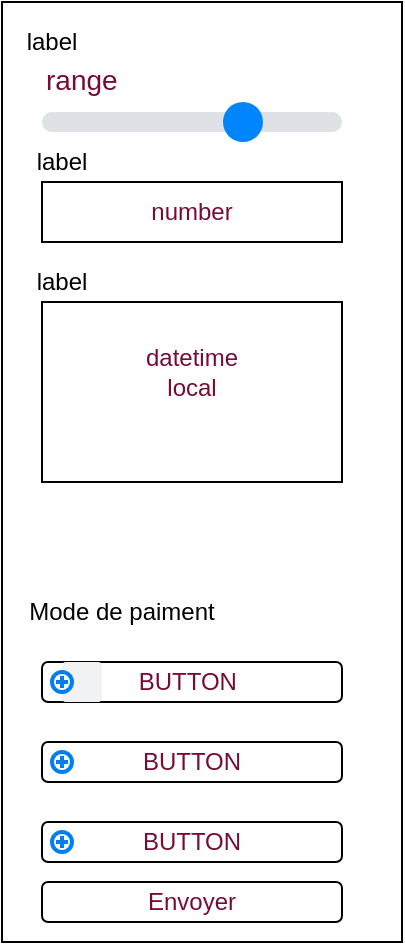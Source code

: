 <mxfile version="20.8.16" type="device"><diagram name="Page-1" id="lzOm2aaS3tSnDPW9Hu4C"><mxGraphModel dx="858" dy="617" grid="1" gridSize="10" guides="1" tooltips="1" connect="1" arrows="1" fold="1" page="1" pageScale="1" pageWidth="827" pageHeight="1169" math="0" shadow="0"><root><mxCell id="0"/><mxCell id="1" parent="0"/><mxCell id="5nbzIvdy-76CGBN1q-MC-1" value="" style="rounded=0;whiteSpace=wrap;html=1;" vertex="1" parent="1"><mxGeometry x="260" y="80" width="200" height="470" as="geometry"/></mxCell><mxCell id="5nbzIvdy-76CGBN1q-MC-2" value="label" style="text;html=1;strokeColor=none;fillColor=none;align=center;verticalAlign=middle;whiteSpace=wrap;rounded=0;" vertex="1" parent="1"><mxGeometry x="260" y="90" width="50" height="20" as="geometry"/></mxCell><mxCell id="5nbzIvdy-76CGBN1q-MC-3" value="&lt;font color=&quot;#770d37&quot;&gt;range&lt;/font&gt;" style="html=1;shadow=0;dashed=0;shape=mxgraph.bootstrap.rangeInput;dx=0.67;strokeColor=#0085FC;fillColor=#DEE2E6;fontColor=#777777;whiteSpace=wrap;align=left;verticalAlign=bottom;fontStyle=0;fontSize=14;labelPosition=center;verticalLabelPosition=top;" vertex="1" parent="1"><mxGeometry x="280" y="130" width="150" height="20" as="geometry"/></mxCell><mxCell id="5nbzIvdy-76CGBN1q-MC-4" value="number" style="rounded=0;whiteSpace=wrap;html=1;fontColor=#770D37;" vertex="1" parent="1"><mxGeometry x="280" y="170" width="150" height="30" as="geometry"/></mxCell><mxCell id="5nbzIvdy-76CGBN1q-MC-59" value="" style="rounded=0;whiteSpace=wrap;html=1;fontColor=#770D37;" vertex="1" parent="1"><mxGeometry x="280" y="230" width="150" height="90" as="geometry"/></mxCell><mxCell id="5nbzIvdy-76CGBN1q-MC-60" value="datetime local" style="text;html=1;strokeColor=none;fillColor=none;align=center;verticalAlign=middle;whiteSpace=wrap;rounded=0;fontColor=#770D37;" vertex="1" parent="1"><mxGeometry x="325" y="250" width="60" height="30" as="geometry"/></mxCell><mxCell id="5nbzIvdy-76CGBN1q-MC-61" value="BUTTON&lt;span style=&quot;white-space: pre;&quot;&gt;&#9;&lt;/span&gt;" style="rounded=1;whiteSpace=wrap;html=1;fontColor=#770D37;" vertex="1" parent="1"><mxGeometry x="280" y="410" width="150" height="20" as="geometry"/></mxCell><mxCell id="5nbzIvdy-76CGBN1q-MC-62" value="BUTTON" style="rounded=1;whiteSpace=wrap;html=1;fontColor=#770D37;" vertex="1" parent="1"><mxGeometry x="280" y="490" width="150" height="20" as="geometry"/></mxCell><mxCell id="5nbzIvdy-76CGBN1q-MC-63" value="BUTTON" style="rounded=1;whiteSpace=wrap;html=1;fontColor=#770D37;" vertex="1" parent="1"><mxGeometry x="280" y="450" width="150" height="20" as="geometry"/></mxCell><mxCell id="5nbzIvdy-76CGBN1q-MC-65" value="" style="rounded=1;align=left;fillColor=#F1F2F4;strokeColor=none;html=1;fontColor=#596780;fontSize=12;spacingLeft=26;arcSize=10;" vertex="1" parent="1"><mxGeometry x="290" y="410" width="20" height="20" as="geometry"/></mxCell><mxCell id="5nbzIvdy-76CGBN1q-MC-75" value="" style="html=1;verticalLabelPosition=bottom;align=center;labelBackgroundColor=#ffffff;verticalAlign=top;strokeWidth=2;strokeColor=#0080F0;shadow=0;dashed=0;shape=mxgraph.ios7.icons.add;fontColor=#770D37;" vertex="1" parent="1"><mxGeometry x="285" y="415" width="10" height="10" as="geometry"/></mxCell><mxCell id="5nbzIvdy-76CGBN1q-MC-76" value="" style="html=1;verticalLabelPosition=bottom;align=center;labelBackgroundColor=#ffffff;verticalAlign=top;strokeWidth=2;strokeColor=#0080F0;shadow=0;dashed=0;shape=mxgraph.ios7.icons.add;fontColor=#770D37;" vertex="1" parent="1"><mxGeometry x="285" y="455" width="10" height="10" as="geometry"/></mxCell><mxCell id="5nbzIvdy-76CGBN1q-MC-77" value="" style="html=1;verticalLabelPosition=bottom;align=center;labelBackgroundColor=#ffffff;verticalAlign=top;strokeWidth=2;strokeColor=#0080F0;shadow=0;dashed=0;shape=mxgraph.ios7.icons.add;fontColor=#770D37;" vertex="1" parent="1"><mxGeometry x="285" y="495" width="10" height="10" as="geometry"/></mxCell><mxCell id="5nbzIvdy-76CGBN1q-MC-78" value="Envoyer" style="rounded=1;whiteSpace=wrap;html=1;fontColor=#770D37;" vertex="1" parent="1"><mxGeometry x="280" y="520" width="150" height="20" as="geometry"/></mxCell><mxCell id="5nbzIvdy-76CGBN1q-MC-80" value="Mode de paiment" style="text;html=1;strokeColor=none;fillColor=none;align=center;verticalAlign=middle;whiteSpace=wrap;rounded=0;fontColor=#000000;" vertex="1" parent="1"><mxGeometry x="270" y="370" width="100" height="30" as="geometry"/></mxCell><mxCell id="5nbzIvdy-76CGBN1q-MC-81" value="label" style="text;html=1;strokeColor=none;fillColor=none;align=center;verticalAlign=middle;whiteSpace=wrap;rounded=0;" vertex="1" parent="1"><mxGeometry x="265" y="210" width="50" height="20" as="geometry"/></mxCell><mxCell id="5nbzIvdy-76CGBN1q-MC-82" value="label" style="text;html=1;strokeColor=none;fillColor=none;align=center;verticalAlign=middle;whiteSpace=wrap;rounded=0;" vertex="1" parent="1"><mxGeometry x="265" y="150" width="50" height="20" as="geometry"/></mxCell></root></mxGraphModel></diagram></mxfile>